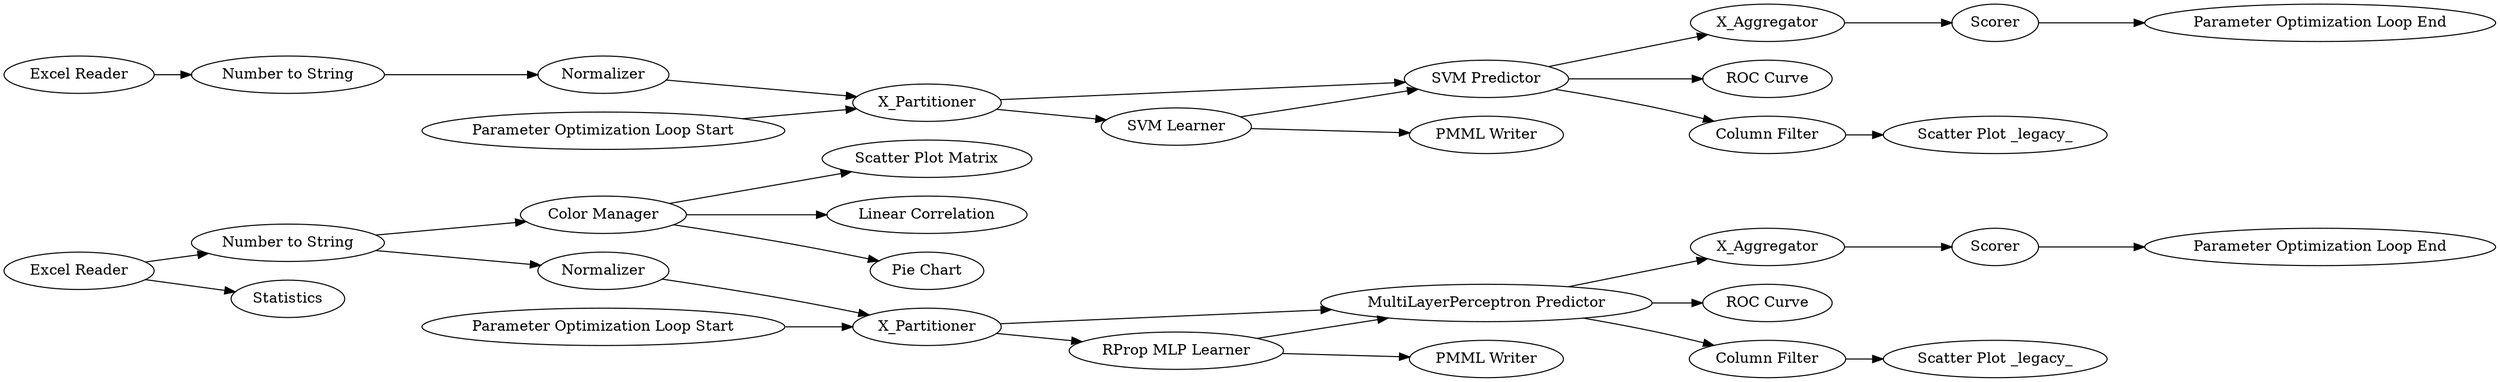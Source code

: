 digraph {
	10 [label="Excel Reader"]
	11 [label="Excel Reader"]
	12 [label="Number to String"]
	13 [label="Number to String"]
	14 [label="Color Manager"]
	15 [label="Scatter Plot Matrix"]
	16 [label="Linear Correlation"]
	17 [label=Normalizer]
	18 [label="Parameter Optimization Loop Start"]
	19 [label="Parameter Optimization Loop End"]
	20 [label=Normalizer]
	21 [label="Parameter Optimization Loop Start"]
	22 [label="Parameter Optimization Loop End"]
	23 [label="Pie Chart"]
	24 [label=X_Partitioner]
	25 [label=X_Partitioner]
	26 [label="RProp MLP Learner"]
	27 [label="MultiLayerPerceptron Predictor"]
	28 [label=Scorer]
	41 [label=X_Aggregator]
	42 [label="ROC Curve"]
	43 [label="PMML Writer"]
	44 [label="SVM Learner"]
	45 [label="SVM Predictor"]
	46 [label=X_Aggregator]
	47 [label=Scorer]
	48 [label="ROC Curve"]
	49 [label="PMML Writer"]
	50 [label="Scatter Plot _legacy_"]
	51 [label="Column Filter"]
	52 [label=Statistics]
	53 [label="Column Filter"]
	54 [label="Scatter Plot _legacy_"]
	10 -> 12
	10 -> 52
	11 -> 13
	12 -> 17
	12 -> 14
	13 -> 20
	14 -> 16
	14 -> 15
	14 -> 23
	17 -> 24
	18 -> 24
	20 -> 25
	21 -> 25
	24 -> 26
	24 -> 27
	25 -> 44
	25 -> 45
	26 -> 27
	26 -> 43
	27 -> 41
	27 -> 42
	27 -> 51
	28 -> 19
	41 -> 28
	44 -> 45
	44 -> 49
	45 -> 46
	45 -> 48
	45 -> 53
	46 -> 47
	47 -> 22
	51 -> 50
	53 -> 54
	rankdir=LR
}
